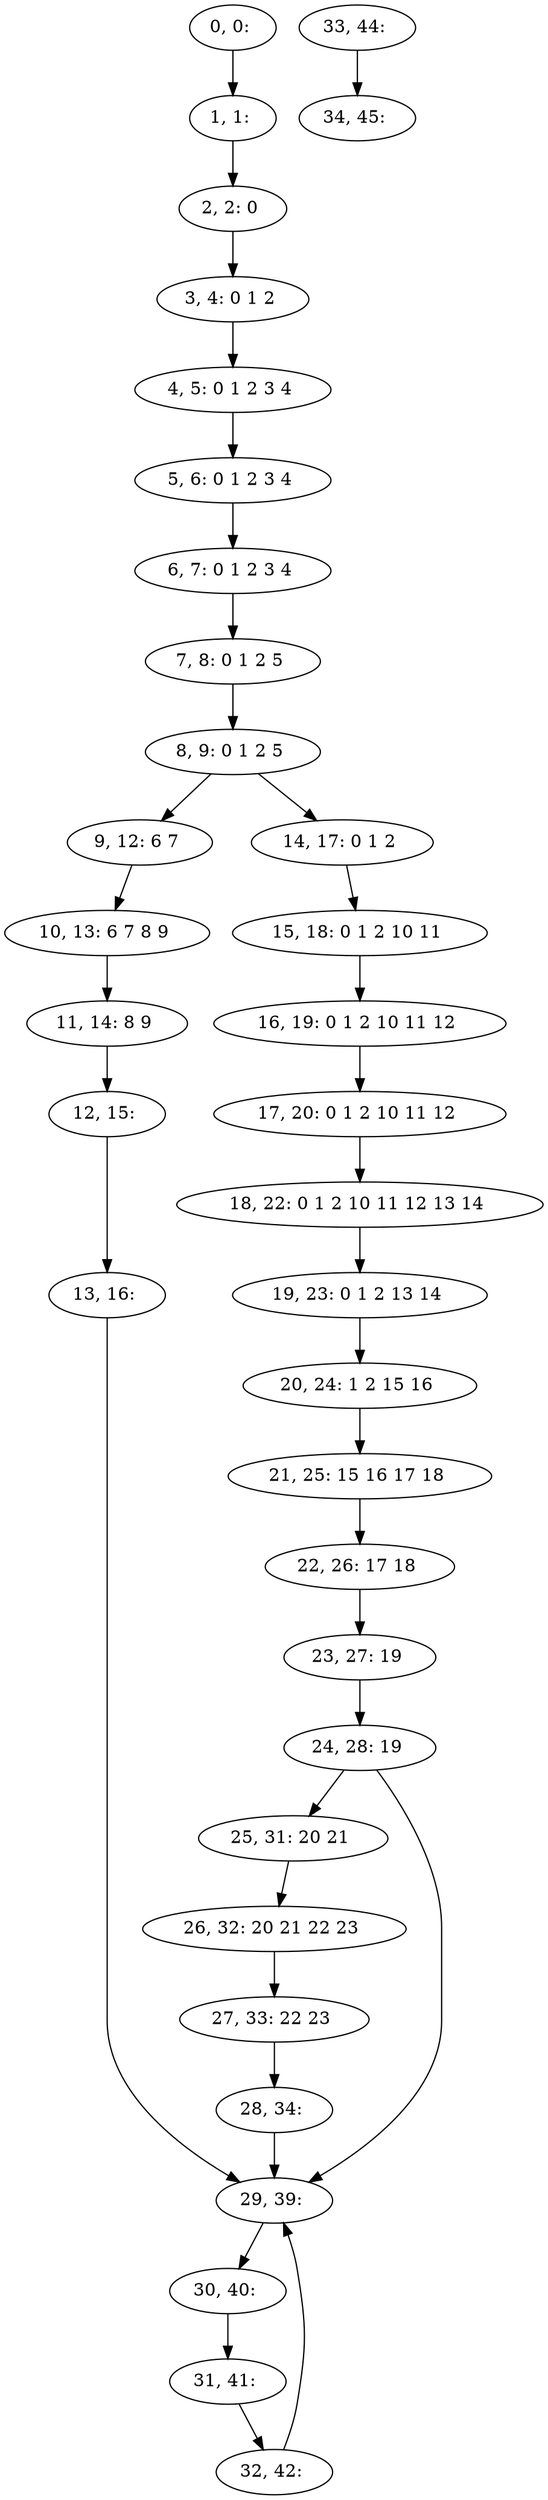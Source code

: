 digraph G {
0[label="0, 0: "];
1[label="1, 1: "];
2[label="2, 2: 0 "];
3[label="3, 4: 0 1 2 "];
4[label="4, 5: 0 1 2 3 4 "];
5[label="5, 6: 0 1 2 3 4 "];
6[label="6, 7: 0 1 2 3 4 "];
7[label="7, 8: 0 1 2 5 "];
8[label="8, 9: 0 1 2 5 "];
9[label="9, 12: 6 7 "];
10[label="10, 13: 6 7 8 9 "];
11[label="11, 14: 8 9 "];
12[label="12, 15: "];
13[label="13, 16: "];
14[label="14, 17: 0 1 2 "];
15[label="15, 18: 0 1 2 10 11 "];
16[label="16, 19: 0 1 2 10 11 12 "];
17[label="17, 20: 0 1 2 10 11 12 "];
18[label="18, 22: 0 1 2 10 11 12 13 14 "];
19[label="19, 23: 0 1 2 13 14 "];
20[label="20, 24: 1 2 15 16 "];
21[label="21, 25: 15 16 17 18 "];
22[label="22, 26: 17 18 "];
23[label="23, 27: 19 "];
24[label="24, 28: 19 "];
25[label="25, 31: 20 21 "];
26[label="26, 32: 20 21 22 23 "];
27[label="27, 33: 22 23 "];
28[label="28, 34: "];
29[label="29, 39: "];
30[label="30, 40: "];
31[label="31, 41: "];
32[label="32, 42: "];
33[label="33, 44: "];
34[label="34, 45: "];
0->1 ;
1->2 ;
2->3 ;
3->4 ;
4->5 ;
5->6 ;
6->7 ;
7->8 ;
8->9 ;
8->14 ;
9->10 ;
10->11 ;
11->12 ;
12->13 ;
13->29 ;
14->15 ;
15->16 ;
16->17 ;
17->18 ;
18->19 ;
19->20 ;
20->21 ;
21->22 ;
22->23 ;
23->24 ;
24->25 ;
24->29 ;
25->26 ;
26->27 ;
27->28 ;
28->29 ;
29->30 ;
30->31 ;
31->32 ;
32->29 ;
33->34 ;
}
